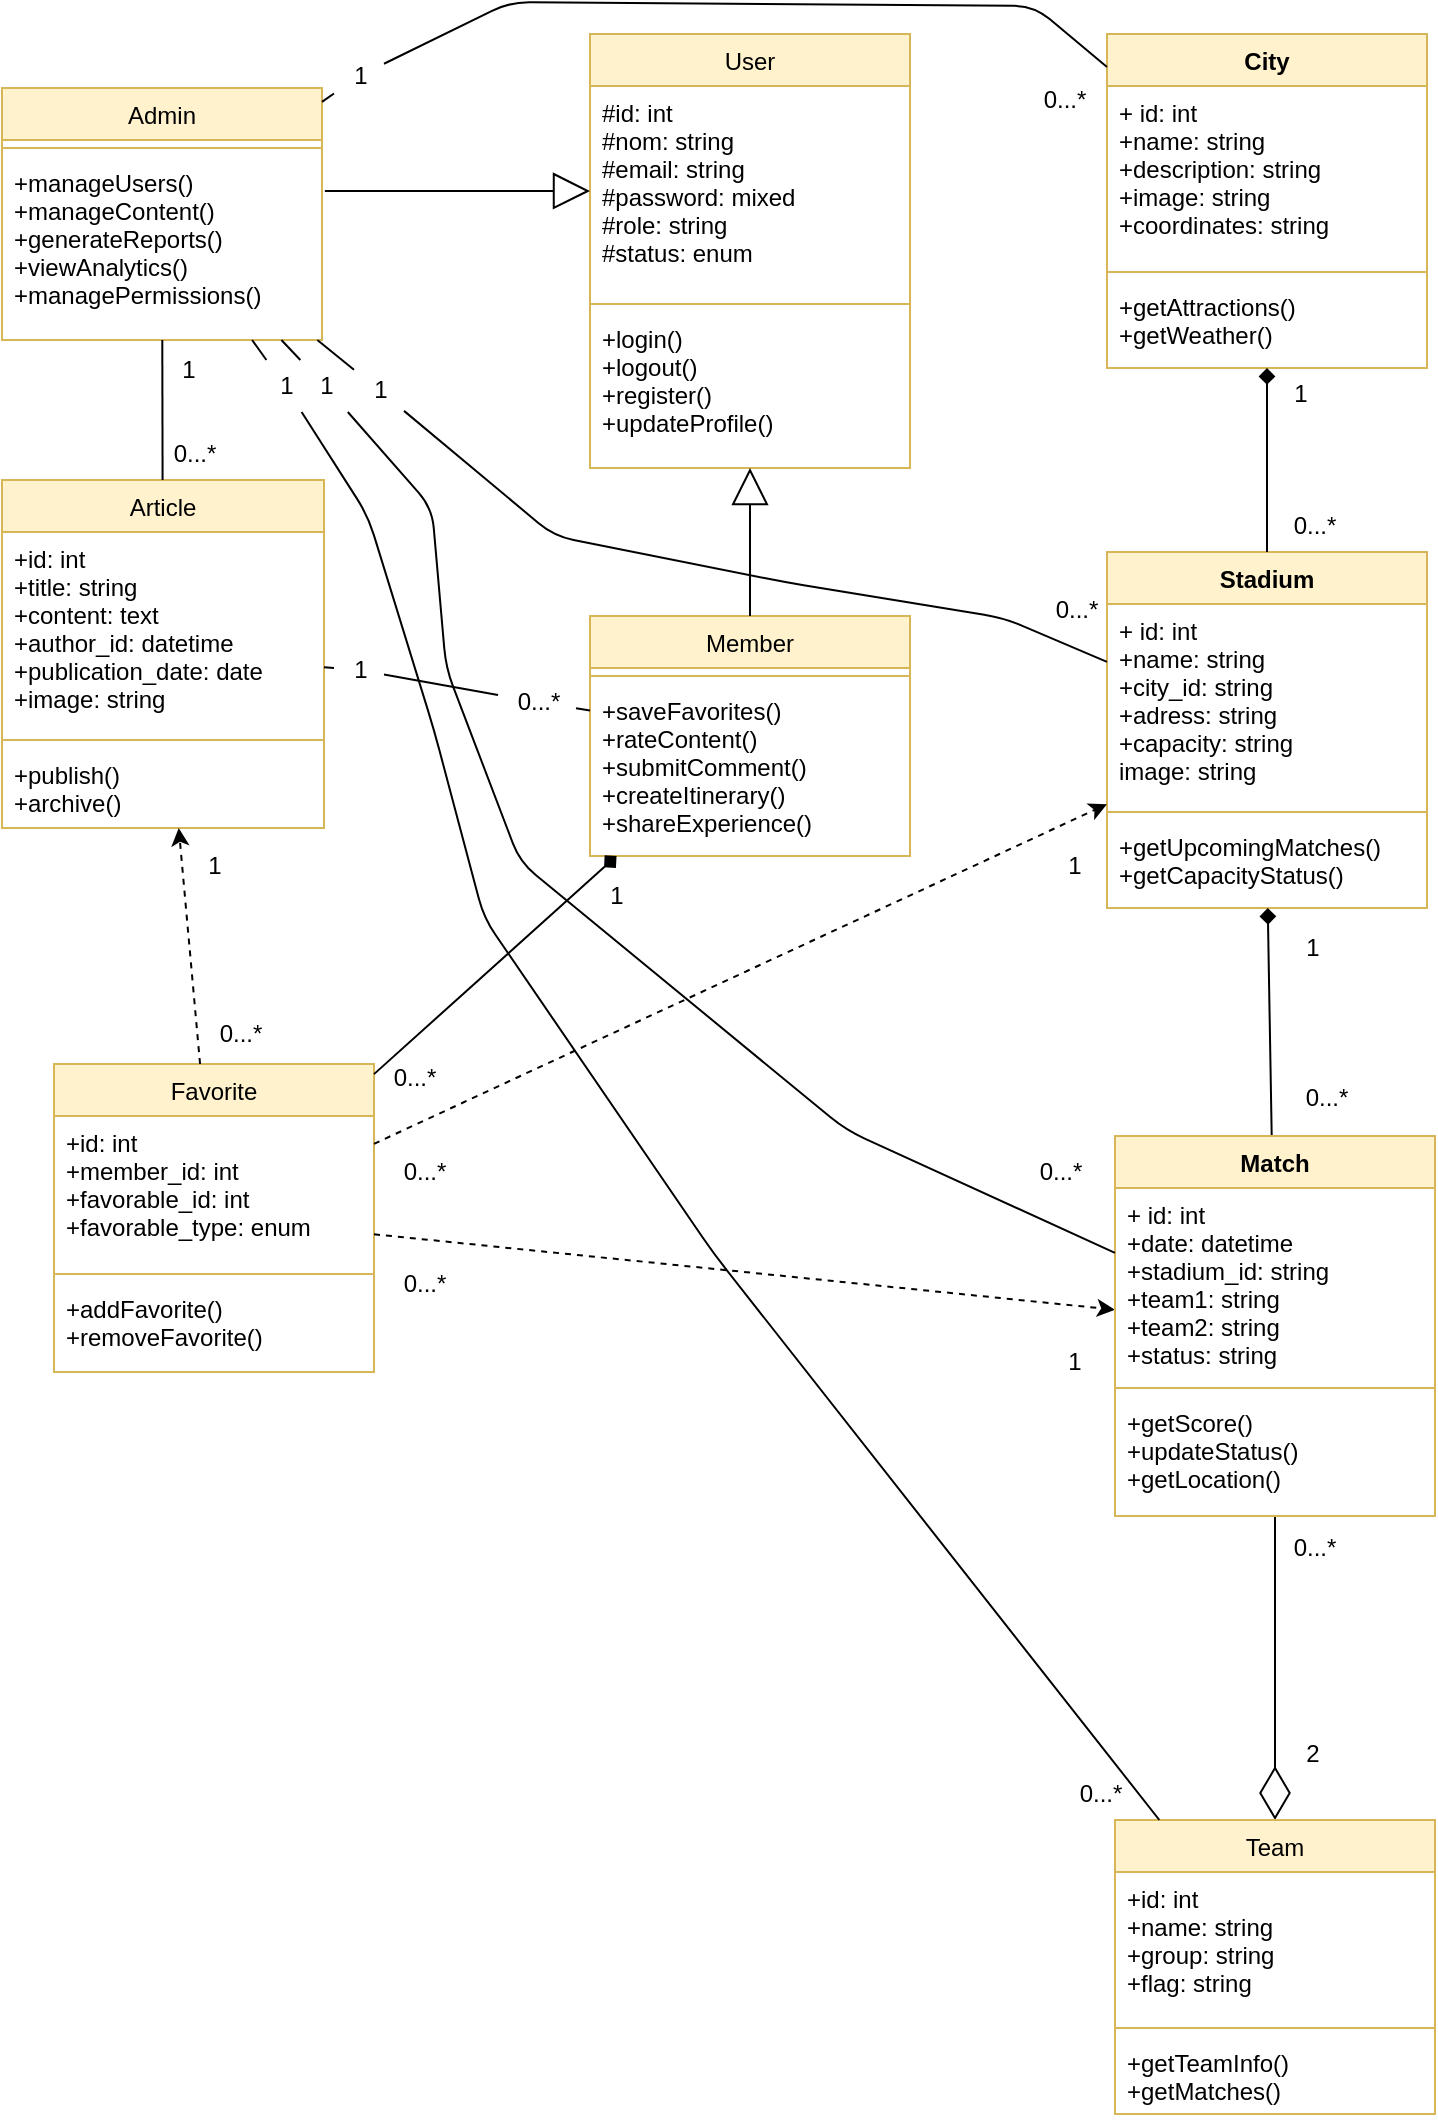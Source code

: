 <mxfile>
    <diagram id="VtRV-fOh-d225GwUcRwI" name="Page-1">
        <mxGraphModel dx="1060" dy="613" grid="1" gridSize="10" guides="1" tooltips="1" connect="1" arrows="1" fold="1" page="1" pageScale="1" pageWidth="850" pageHeight="1100" math="0" shadow="0">
            <root>
                <mxCell id="0"/>
                <mxCell id="1" parent="0"/>
                <mxCell id="2" value="User" style="swimlane;fontStyle=0;align=center;verticalAlign=top;childLayout=stackLayout;horizontal=1;startSize=26;horizontalStack=0;resizeParent=1;resizeParentMax=0;resizeLast=0;collapsible=1;marginBottom=0;fillColor=#fff2cc;strokeColor=#d6b656;" parent="1" vertex="1">
                    <mxGeometry x="329" y="25" width="160" height="217" as="geometry">
                        <mxRectangle x="281" y="44" width="75" height="26" as="alternateBounds"/>
                    </mxGeometry>
                </mxCell>
                <mxCell id="3" value="#id: int&#xa;#nom: string&#xa;#email: string&#xa;#password: mixed&#xa;#role: string&#xa;#status: enum" style="text;strokeColor=none;fillColor=none;align=left;verticalAlign=top;spacingLeft=4;spacingRight=4;overflow=hidden;rotatable=0;points=[[0,0.5],[1,0.5]];portConstraint=eastwest;" parent="2" vertex="1">
                    <mxGeometry y="26" width="160" height="105" as="geometry"/>
                </mxCell>
                <mxCell id="4" value="" style="line;strokeWidth=1;fillColor=none;align=left;verticalAlign=middle;spacingTop=-1;spacingLeft=3;spacingRight=3;rotatable=0;labelPosition=right;points=[];portConstraint=eastwest;strokeColor=inherit;" parent="2" vertex="1">
                    <mxGeometry y="131" width="160" height="8" as="geometry"/>
                </mxCell>
                <mxCell id="5" value="+login()&#xa;+logout()&#xa;+register()&#xa;+updateProfile()" style="text;strokeColor=none;fillColor=none;align=left;verticalAlign=top;spacingLeft=4;spacingRight=4;overflow=hidden;rotatable=0;points=[[0,0.5],[1,0.5]];portConstraint=eastwest;" parent="2" vertex="1">
                    <mxGeometry y="139" width="160" height="78" as="geometry"/>
                </mxCell>
                <mxCell id="10" value="Admin" style="swimlane;fontStyle=0;align=center;verticalAlign=top;childLayout=stackLayout;horizontal=1;startSize=26;horizontalStack=0;resizeParent=1;resizeParentMax=0;resizeLast=0;collapsible=1;marginBottom=0;fillColor=#fff2cc;strokeColor=#d6b656;" parent="1" vertex="1">
                    <mxGeometry x="35" y="52" width="160" height="126" as="geometry">
                        <mxRectangle x="95" y="109" width="69" height="26" as="alternateBounds"/>
                    </mxGeometry>
                </mxCell>
                <mxCell id="12" value="" style="line;strokeWidth=1;fillColor=none;align=left;verticalAlign=middle;spacingTop=-1;spacingLeft=3;spacingRight=3;rotatable=0;labelPosition=right;points=[];portConstraint=eastwest;strokeColor=inherit;" parent="10" vertex="1">
                    <mxGeometry y="26" width="160" height="8" as="geometry"/>
                </mxCell>
                <mxCell id="13" value="+manageUsers()&#xa;+manageContent()&#xa;+generateReports()&#xa;+viewAnalytics()&#xa;+managePermissions()" style="text;strokeColor=none;fillColor=none;align=left;verticalAlign=top;spacingLeft=4;spacingRight=4;overflow=hidden;rotatable=0;points=[[0,0.5],[1,0.5]];portConstraint=eastwest;" parent="10" vertex="1">
                    <mxGeometry y="34" width="160" height="92" as="geometry"/>
                </mxCell>
                <mxCell id="17" value="Member" style="swimlane;fontStyle=0;align=center;verticalAlign=top;childLayout=stackLayout;horizontal=1;startSize=26;horizontalStack=0;resizeParent=1;resizeParentMax=0;resizeLast=0;collapsible=1;marginBottom=0;fillColor=#fff2cc;strokeColor=#d6b656;" parent="1" vertex="1">
                    <mxGeometry x="329" y="316" width="160" height="120" as="geometry">
                        <mxRectangle x="370" y="326" width="75" height="26" as="alternateBounds"/>
                    </mxGeometry>
                </mxCell>
                <mxCell id="19" value="" style="line;strokeWidth=1;fillColor=none;align=left;verticalAlign=middle;spacingTop=-1;spacingLeft=3;spacingRight=3;rotatable=0;labelPosition=right;points=[];portConstraint=eastwest;strokeColor=inherit;" parent="17" vertex="1">
                    <mxGeometry y="26" width="160" height="8" as="geometry"/>
                </mxCell>
                <mxCell id="20" value="+saveFavorites()&#xa;+rateContent()&#xa;+submitComment()&#xa;+createItinerary()&#xa;+shareExperience()" style="text;strokeColor=none;fillColor=none;align=left;verticalAlign=top;spacingLeft=4;spacingRight=4;overflow=hidden;rotatable=0;points=[[0,0.5],[1,0.5]];portConstraint=eastwest;" parent="17" vertex="1">
                    <mxGeometry y="34" width="160" height="86" as="geometry"/>
                </mxCell>
                <mxCell id="21" value="City" style="swimlane;fontStyle=1;align=center;verticalAlign=top;childLayout=stackLayout;horizontal=1;startSize=26;horizontalStack=0;resizeParent=1;resizeParentMax=0;resizeLast=0;collapsible=1;marginBottom=0;fillColor=#fff2cc;strokeColor=#d6b656;" parent="1" vertex="1">
                    <mxGeometry x="587.5" y="25" width="160" height="167" as="geometry">
                        <mxRectangle x="576" y="142" width="80" height="26" as="alternateBounds"/>
                    </mxGeometry>
                </mxCell>
                <mxCell id="22" value="+ id: int&#xa;+name: string&#xa;+description: string&#xa;+image: string&#xa;+coordinates: string" style="text;strokeColor=none;fillColor=none;align=left;verticalAlign=top;spacingLeft=4;spacingRight=4;overflow=hidden;rotatable=0;points=[[0,0.5],[1,0.5]];portConstraint=eastwest;" parent="21" vertex="1">
                    <mxGeometry y="26" width="160" height="89" as="geometry"/>
                </mxCell>
                <mxCell id="23" value="" style="line;strokeWidth=1;fillColor=none;align=left;verticalAlign=middle;spacingTop=-1;spacingLeft=3;spacingRight=3;rotatable=0;labelPosition=right;points=[];portConstraint=eastwest;strokeColor=inherit;" parent="21" vertex="1">
                    <mxGeometry y="115" width="160" height="8" as="geometry"/>
                </mxCell>
                <mxCell id="24" value="+getAttractions()&#xa;+getWeather()" style="text;strokeColor=none;fillColor=none;align=left;verticalAlign=top;spacingLeft=4;spacingRight=4;overflow=hidden;rotatable=0;points=[[0,0.5],[1,0.5]];portConstraint=eastwest;" parent="21" vertex="1">
                    <mxGeometry y="123" width="160" height="44" as="geometry"/>
                </mxCell>
                <mxCell id="45" value="Favorite" style="swimlane;fontStyle=0;align=center;verticalAlign=top;childLayout=stackLayout;horizontal=1;startSize=26;horizontalStack=0;resizeParent=1;resizeParentMax=0;resizeLast=0;collapsible=1;marginBottom=0;fillColor=#fff2cc;strokeColor=#d6b656;" parent="1" vertex="1">
                    <mxGeometry x="61" y="540" width="160" height="154" as="geometry">
                        <mxRectangle x="173" y="468" width="75" height="26" as="alternateBounds"/>
                    </mxGeometry>
                </mxCell>
                <mxCell id="46" value="+id: int&#xa;+member_id: int&#xa;+favorable_id: int&#xa;+favorable_type: enum" style="text;strokeColor=none;fillColor=none;align=left;verticalAlign=top;spacingLeft=4;spacingRight=4;overflow=hidden;rotatable=0;points=[[0,0.5],[1,0.5]];portConstraint=eastwest;" parent="45" vertex="1">
                    <mxGeometry y="26" width="160" height="75" as="geometry"/>
                </mxCell>
                <mxCell id="47" value="" style="line;strokeWidth=1;fillColor=none;align=left;verticalAlign=middle;spacingTop=-1;spacingLeft=3;spacingRight=3;rotatable=0;labelPosition=right;points=[];portConstraint=eastwest;strokeColor=inherit;" parent="45" vertex="1">
                    <mxGeometry y="101" width="160" height="8" as="geometry"/>
                </mxCell>
                <mxCell id="48" value="+addFavorite()&#xa;+removeFavorite()" style="text;strokeColor=none;fillColor=none;align=left;verticalAlign=top;spacingLeft=4;spacingRight=4;overflow=hidden;rotatable=0;points=[[0,0.5],[1,0.5]];portConstraint=eastwest;" parent="45" vertex="1">
                    <mxGeometry y="109" width="160" height="45" as="geometry"/>
                </mxCell>
                <mxCell id="50" value="" style="endArrow=block;endSize=16;endFill=0;html=1;exitX=1.009;exitY=0.19;exitDx=0;exitDy=0;entryX=0;entryY=0.5;entryDx=0;entryDy=0;exitPerimeter=0;" parent="1" source="13" target="3" edge="1">
                    <mxGeometry width="160" relative="1" as="geometry">
                        <mxPoint x="117" y="55" as="sourcePoint"/>
                        <mxPoint x="277" y="55" as="targetPoint"/>
                    </mxGeometry>
                </mxCell>
                <mxCell id="53" value="" style="endArrow=block;endSize=16;endFill=0;html=1;entryX=0.5;entryY=1;entryDx=0;entryDy=0;exitX=0.5;exitY=0;exitDx=0;exitDy=0;" parent="1" source="17" target="2" edge="1">
                    <mxGeometry width="160" relative="1" as="geometry">
                        <mxPoint x="137" y="75.0" as="sourcePoint"/>
                        <mxPoint x="297" y="75.0" as="targetPoint"/>
                    </mxGeometry>
                </mxCell>
                <mxCell id="65" value="" style="endArrow=diamondThin;endFill=0;endSize=24;html=1;" parent="1" source="79" target="29" edge="1">
                    <mxGeometry width="160" relative="1" as="geometry">
                        <mxPoint x="461.0" y="606" as="sourcePoint"/>
                        <mxPoint x="350" y="413" as="targetPoint"/>
                    </mxGeometry>
                </mxCell>
                <mxCell id="71" value="2" style="text;html=1;align=center;verticalAlign=middle;resizable=0;points=[];autosize=1;strokeColor=none;fillColor=none;" parent="1" vertex="1">
                    <mxGeometry x="677" y="872" width="25" height="26" as="geometry"/>
                </mxCell>
                <mxCell id="74" value="Stadium" style="swimlane;fontStyle=1;align=center;verticalAlign=top;childLayout=stackLayout;horizontal=1;startSize=26;horizontalStack=0;resizeParent=1;resizeParentMax=0;resizeLast=0;collapsible=1;marginBottom=0;fillColor=#fff2cc;strokeColor=#d6b656;" parent="1" vertex="1">
                    <mxGeometry x="587.5" y="284" width="160" height="178" as="geometry">
                        <mxRectangle x="576" y="142" width="80" height="26" as="alternateBounds"/>
                    </mxGeometry>
                </mxCell>
                <mxCell id="75" value="+ id: int&#xa;+name: string&#xa;+city_id: string&#xa;+adress: string&#xa;+capacity: string&#xa;image: string" style="text;strokeColor=none;fillColor=none;align=left;verticalAlign=top;spacingLeft=4;spacingRight=4;overflow=hidden;rotatable=0;points=[[0,0.5],[1,0.5]];portConstraint=eastwest;" parent="74" vertex="1">
                    <mxGeometry y="26" width="160" height="100" as="geometry"/>
                </mxCell>
                <mxCell id="76" value="" style="line;strokeWidth=1;fillColor=none;align=left;verticalAlign=middle;spacingTop=-1;spacingLeft=3;spacingRight=3;rotatable=0;labelPosition=right;points=[];portConstraint=eastwest;strokeColor=inherit;" parent="74" vertex="1">
                    <mxGeometry y="126" width="160" height="8" as="geometry"/>
                </mxCell>
                <mxCell id="77" value="+getUpcomingMatches()&#xa;+getCapacityStatus()" style="text;strokeColor=none;fillColor=none;align=left;verticalAlign=top;spacingLeft=4;spacingRight=4;overflow=hidden;rotatable=0;points=[[0,0.5],[1,0.5]];portConstraint=eastwest;" parent="74" vertex="1">
                    <mxGeometry y="134" width="160" height="44" as="geometry"/>
                </mxCell>
                <mxCell id="29" value="Team" style="swimlane;fontStyle=0;align=center;verticalAlign=top;childLayout=stackLayout;horizontal=1;startSize=26;horizontalStack=0;resizeParent=1;resizeParentMax=0;resizeLast=0;collapsible=1;marginBottom=0;fillColor=#fff2cc;strokeColor=#d6b656;" parent="1" vertex="1">
                    <mxGeometry x="591.5" y="918" width="160" height="147" as="geometry">
                        <mxRectangle x="491" y="622" width="75" height="26" as="alternateBounds"/>
                    </mxGeometry>
                </mxCell>
                <mxCell id="30" value="+id: int&#xa;+name: string&#xa;+group: string&#xa;+flag: string" style="text;strokeColor=none;fillColor=none;align=left;verticalAlign=top;spacingLeft=4;spacingRight=4;overflow=hidden;rotatable=0;points=[[0,0.5],[1,0.5]];portConstraint=eastwest;" parent="29" vertex="1">
                    <mxGeometry y="26" width="160" height="74" as="geometry"/>
                </mxCell>
                <mxCell id="31" value="" style="line;strokeWidth=1;fillColor=none;align=left;verticalAlign=middle;spacingTop=-1;spacingLeft=3;spacingRight=3;rotatable=0;labelPosition=right;points=[];portConstraint=eastwest;strokeColor=inherit;" parent="29" vertex="1">
                    <mxGeometry y="100" width="160" height="8" as="geometry"/>
                </mxCell>
                <mxCell id="32" value="+getTeamInfo()&#xa;+getMatches()&#xa;" style="text;strokeColor=none;fillColor=none;align=left;verticalAlign=top;spacingLeft=4;spacingRight=4;overflow=hidden;rotatable=0;points=[[0,0.5],[1,0.5]];portConstraint=eastwest;" parent="29" vertex="1">
                    <mxGeometry y="108" width="160" height="39" as="geometry"/>
                </mxCell>
                <mxCell id="95" value="Article" style="swimlane;fontStyle=0;align=center;verticalAlign=top;childLayout=stackLayout;horizontal=1;startSize=26;horizontalStack=0;resizeParent=1;resizeParentMax=0;resizeLast=0;collapsible=1;marginBottom=0;fillColor=#fff2cc;strokeColor=#d6b656;" parent="1" vertex="1">
                    <mxGeometry x="35" y="248" width="161" height="174" as="geometry">
                        <mxRectangle x="491" y="622" width="75" height="26" as="alternateBounds"/>
                    </mxGeometry>
                </mxCell>
                <mxCell id="96" value="+id: int&#xa;+title: string&#xa;+content: text&#xa;+author_id: datetime&#xa;+publication_date: date&#xa;+image: string" style="text;strokeColor=none;fillColor=none;align=left;verticalAlign=top;spacingLeft=4;spacingRight=4;overflow=hidden;rotatable=0;points=[[0,0.5],[1,0.5]];portConstraint=eastwest;" parent="95" vertex="1">
                    <mxGeometry y="26" width="161" height="100" as="geometry"/>
                </mxCell>
                <mxCell id="97" value="" style="line;strokeWidth=1;fillColor=none;align=left;verticalAlign=middle;spacingTop=-1;spacingLeft=3;spacingRight=3;rotatable=0;labelPosition=right;points=[];portConstraint=eastwest;strokeColor=inherit;" parent="95" vertex="1">
                    <mxGeometry y="126" width="161" height="8" as="geometry"/>
                </mxCell>
                <mxCell id="98" value="+publish()&#xa;+archive()" style="text;strokeColor=none;fillColor=none;align=left;verticalAlign=top;spacingLeft=4;spacingRight=4;overflow=hidden;rotatable=0;points=[[0,0.5],[1,0.5]];portConstraint=eastwest;" parent="95" vertex="1">
                    <mxGeometry y="134" width="161" height="40" as="geometry"/>
                </mxCell>
                <mxCell id="99" value="" style="endArrow=none;html=1;" parent="1" source="95" target="10" edge="1">
                    <mxGeometry width="50" height="50" relative="1" as="geometry">
                        <mxPoint x="87" y="433" as="sourcePoint"/>
                        <mxPoint x="220" y="218" as="targetPoint"/>
                    </mxGeometry>
                </mxCell>
                <mxCell id="108" value="0...*" style="text;html=1;align=center;verticalAlign=middle;resizable=0;points=[];autosize=1;strokeColor=none;fillColor=none;" parent="1" vertex="1">
                    <mxGeometry x="671" y="769" width="39" height="26" as="geometry"/>
                </mxCell>
                <mxCell id="111" value="" style="endArrow=none;html=1;startArrow=diamond;startFill=1;" parent="1" source="77" target="79" edge="1">
                    <mxGeometry width="50" height="50" relative="1" as="geometry">
                        <mxPoint x="702" y="330" as="sourcePoint"/>
                        <mxPoint x="812" y="516" as="targetPoint"/>
                        <Array as="points"/>
                    </mxGeometry>
                </mxCell>
                <mxCell id="113" value="" style="endArrow=none;html=1;startArrow=diamond;startFill=1;entryX=0.5;entryY=0;entryDx=0;entryDy=0;" parent="1" source="21" target="74" edge="1">
                    <mxGeometry width="50" height="50" relative="1" as="geometry">
                        <mxPoint x="719" y="193" as="sourcePoint"/>
                        <mxPoint x="717" y="262" as="targetPoint"/>
                        <Array as="points"/>
                    </mxGeometry>
                </mxCell>
                <mxCell id="120" value="" style="endArrow=classic;html=1;dashed=1;startArrow=none;startFill=0;endFill=1;" parent="1" source="45" target="95" edge="1">
                    <mxGeometry width="50" height="50" relative="1" as="geometry">
                        <mxPoint x="66" y="733" as="sourcePoint"/>
                        <mxPoint x="125" y="602" as="targetPoint"/>
                    </mxGeometry>
                </mxCell>
                <mxCell id="139" value="" style="endArrow=classic;html=1;dashed=1;startArrow=none;startFill=0;endFill=1;" parent="1" source="45" target="79" edge="1">
                    <mxGeometry width="50" height="50" relative="1" as="geometry">
                        <mxPoint x="200" y="771" as="sourcePoint"/>
                        <mxPoint x="714" y="100" as="targetPoint"/>
                        <Array as="points"/>
                    </mxGeometry>
                </mxCell>
                <mxCell id="79" value="Match" style="swimlane;fontStyle=1;align=center;verticalAlign=top;childLayout=stackLayout;horizontal=1;startSize=26;horizontalStack=0;resizeParent=1;resizeParentMax=0;resizeLast=0;collapsible=1;marginBottom=0;fillColor=#fff2cc;strokeColor=#d6b656;" parent="1" vertex="1">
                    <mxGeometry x="591.5" y="576" width="160" height="190" as="geometry">
                        <mxRectangle x="576" y="142" width="80" height="26" as="alternateBounds"/>
                    </mxGeometry>
                </mxCell>
                <mxCell id="80" value="+ id: int&#xa;+date: datetime&#xa;+stadium_id: string&#xa;+team1: string&#xa;+team2: string&#xa;+status: string" style="text;strokeColor=none;fillColor=none;align=left;verticalAlign=top;spacingLeft=4;spacingRight=4;overflow=hidden;rotatable=0;points=[[0,0.5],[1,0.5]];portConstraint=eastwest;" parent="79" vertex="1">
                    <mxGeometry y="26" width="160" height="96" as="geometry"/>
                </mxCell>
                <mxCell id="81" value="" style="line;strokeWidth=1;fillColor=none;align=left;verticalAlign=middle;spacingTop=-1;spacingLeft=3;spacingRight=3;rotatable=0;labelPosition=right;points=[];portConstraint=eastwest;strokeColor=inherit;" parent="79" vertex="1">
                    <mxGeometry y="122" width="160" height="8" as="geometry"/>
                </mxCell>
                <mxCell id="82" value="+getScore()&#xa;+updateStatus()&#xa;+getLocation()" style="text;strokeColor=none;fillColor=none;align=left;verticalAlign=top;spacingLeft=4;spacingRight=4;overflow=hidden;rotatable=0;points=[[0,0.5],[1,0.5]];portConstraint=eastwest;" parent="79" vertex="1">
                    <mxGeometry y="130" width="160" height="60" as="geometry"/>
                </mxCell>
                <mxCell id="141" value="" style="endArrow=classic;html=1;dashed=1;startArrow=none;startFill=0;endFill=1;" parent="1" source="45" target="74" edge="1">
                    <mxGeometry width="50" height="50" relative="1" as="geometry">
                        <mxPoint x="224" y="903" as="sourcePoint"/>
                        <mxPoint x="771" y="757" as="targetPoint"/>
                        <Array as="points"/>
                    </mxGeometry>
                </mxCell>
                <mxCell id="142" value="1" style="text;html=1;align=center;verticalAlign=middle;resizable=0;points=[];autosize=1;strokeColor=none;fillColor=none;" parent="1" vertex="1">
                    <mxGeometry x="115" y="180" width="25" height="26" as="geometry"/>
                </mxCell>
                <mxCell id="144" value="0...*" style="text;html=1;align=center;verticalAlign=middle;resizable=0;points=[];autosize=1;strokeColor=none;fillColor=none;" parent="1" vertex="1">
                    <mxGeometry x="111" y="222" width="39" height="26" as="geometry"/>
                </mxCell>
                <mxCell id="145" value="" style="endArrow=none;html=1;startArrow=diamond;startFill=1;" parent="1" source="17" target="45" edge="1">
                    <mxGeometry width="50" height="50" relative="1" as="geometry">
                        <mxPoint x="264" y="387" as="sourcePoint"/>
                        <mxPoint x="267" y="479" as="targetPoint"/>
                        <Array as="points"/>
                    </mxGeometry>
                </mxCell>
                <mxCell id="146" value="1" style="text;html=1;align=center;verticalAlign=middle;resizable=0;points=[];autosize=1;strokeColor=none;fillColor=none;" parent="1" vertex="1">
                    <mxGeometry x="329" y="443" width="25" height="26" as="geometry"/>
                </mxCell>
                <mxCell id="147" value="0...*" style="text;html=1;align=center;verticalAlign=middle;resizable=0;points=[];autosize=1;strokeColor=none;fillColor=none;" parent="1" vertex="1">
                    <mxGeometry x="221" y="534" width="39" height="26" as="geometry"/>
                </mxCell>
                <mxCell id="148" value="1" style="text;html=1;align=center;verticalAlign=middle;resizable=0;points=[];autosize=1;strokeColor=none;fillColor=none;" parent="1" vertex="1">
                    <mxGeometry x="671" y="192" width="25" height="26" as="geometry"/>
                </mxCell>
                <mxCell id="149" value="0...*" style="text;html=1;align=center;verticalAlign=middle;resizable=0;points=[];autosize=1;strokeColor=none;fillColor=none;" parent="1" vertex="1">
                    <mxGeometry x="671" y="258" width="39" height="26" as="geometry"/>
                </mxCell>
                <mxCell id="150" value="1" style="text;html=1;align=center;verticalAlign=middle;resizable=0;points=[];autosize=1;strokeColor=none;fillColor=none;" parent="1" vertex="1">
                    <mxGeometry x="677" y="469" width="25" height="26" as="geometry"/>
                </mxCell>
                <mxCell id="151" value="0...*" style="text;html=1;align=center;verticalAlign=middle;resizable=0;points=[];autosize=1;strokeColor=none;fillColor=none;" parent="1" vertex="1">
                    <mxGeometry x="677" y="544" width="39" height="26" as="geometry"/>
                </mxCell>
                <mxCell id="152" value="0...*" style="text;html=1;align=center;verticalAlign=middle;resizable=0;points=[];autosize=1;strokeColor=none;fillColor=none;" parent="1" vertex="1">
                    <mxGeometry x="226" y="581" width="39" height="26" as="geometry"/>
                </mxCell>
                <mxCell id="153" value="1" style="text;html=1;align=center;verticalAlign=middle;resizable=0;points=[];autosize=1;strokeColor=none;fillColor=none;" parent="1" vertex="1">
                    <mxGeometry x="558" y="428" width="25" height="26" as="geometry"/>
                </mxCell>
                <mxCell id="154" value="0...*" style="text;html=1;align=center;verticalAlign=middle;resizable=0;points=[];autosize=1;strokeColor=none;fillColor=none;" parent="1" vertex="1">
                    <mxGeometry x="226" y="637" width="39" height="26" as="geometry"/>
                </mxCell>
                <mxCell id="155" value="1" style="text;html=1;align=center;verticalAlign=middle;resizable=0;points=[];autosize=1;strokeColor=none;fillColor=none;" parent="1" vertex="1">
                    <mxGeometry x="558" y="676" width="25" height="26" as="geometry"/>
                </mxCell>
                <mxCell id="156" value="" style="endArrow=none;html=1;" parent="1" source="168" target="10" edge="1">
                    <mxGeometry width="50" height="50" relative="1" as="geometry">
                        <mxPoint x="568" y="9" as="sourcePoint"/>
                        <mxPoint x="180" y="13.619" as="targetPoint"/>
                        <Array as="points"/>
                    </mxGeometry>
                </mxCell>
                <mxCell id="157" value="" style="endArrow=none;html=1;" parent="1" source="164" target="10" edge="1">
                    <mxGeometry width="50" height="50" relative="1" as="geometry">
                        <mxPoint x="598" y="52" as="sourcePoint"/>
                        <mxPoint x="205" y="76" as="targetPoint"/>
                        <Array as="points"/>
                    </mxGeometry>
                </mxCell>
                <mxCell id="158" value="" style="endArrow=none;html=1;" parent="1" source="163" target="10" edge="1">
                    <mxGeometry width="50" height="50" relative="1" as="geometry">
                        <mxPoint x="597" y="349" as="sourcePoint"/>
                        <mxPoint x="202" y="188" as="targetPoint"/>
                        <Array as="points"/>
                    </mxGeometry>
                </mxCell>
                <mxCell id="159" value="" style="endArrow=none;html=1;" parent="1" source="162" target="10" edge="1">
                    <mxGeometry width="50" height="50" relative="1" as="geometry">
                        <mxPoint x="602" y="644" as="sourcePoint"/>
                        <mxPoint x="164" y="188" as="targetPoint"/>
                        <Array as="points"/>
                    </mxGeometry>
                </mxCell>
                <mxCell id="160" value="0...*" style="text;html=1;align=center;verticalAlign=middle;resizable=0;points=[];autosize=1;strokeColor=none;fillColor=none;" parent="1" vertex="1">
                    <mxGeometry x="134" y="512" width="39" height="26" as="geometry"/>
                </mxCell>
                <mxCell id="161" value="1" style="text;html=1;align=center;verticalAlign=middle;resizable=0;points=[];autosize=1;strokeColor=none;fillColor=none;" parent="1" vertex="1">
                    <mxGeometry x="128.5" y="428" width="25" height="26" as="geometry"/>
                </mxCell>
                <mxCell id="165" value="" style="endArrow=none;html=1;" parent="1" source="79" target="163" edge="1">
                    <mxGeometry width="50" height="50" relative="1" as="geometry">
                        <mxPoint x="592" y="634" as="sourcePoint"/>
                        <mxPoint x="173" y="178" as="targetPoint"/>
                        <Array as="points">
                            <mxPoint x="457" y="573"/>
                            <mxPoint x="294" y="439"/>
                            <mxPoint x="257" y="342"/>
                            <mxPoint x="250" y="262"/>
                        </Array>
                    </mxGeometry>
                </mxCell>
                <mxCell id="163" value="1" style="text;html=1;align=center;verticalAlign=middle;resizable=0;points=[];autosize=1;strokeColor=none;fillColor=none;" parent="1" vertex="1">
                    <mxGeometry x="184" y="188" width="25" height="26" as="geometry"/>
                </mxCell>
                <mxCell id="166" value="" style="endArrow=none;html=1;" parent="1" source="29" target="162" edge="1">
                    <mxGeometry width="50" height="50" relative="1" as="geometry">
                        <mxPoint x="610" y="915" as="sourcePoint"/>
                        <mxPoint x="158" y="178" as="targetPoint"/>
                        <Array as="points">
                            <mxPoint x="391" y="635"/>
                            <mxPoint x="276" y="467"/>
                            <mxPoint x="251" y="373"/>
                            <mxPoint x="218" y="266"/>
                        </Array>
                    </mxGeometry>
                </mxCell>
                <mxCell id="162" value="1" style="text;html=1;align=center;verticalAlign=middle;resizable=0;points=[];autosize=1;strokeColor=none;fillColor=none;" parent="1" vertex="1">
                    <mxGeometry x="164" y="188" width="25" height="26" as="geometry"/>
                </mxCell>
                <mxCell id="167" value="" style="endArrow=none;html=1;" parent="1" source="74" target="164" edge="1">
                    <mxGeometry width="50" height="50" relative="1" as="geometry">
                        <mxPoint x="588" y="339" as="sourcePoint"/>
                        <mxPoint x="192" y="178" as="targetPoint"/>
                        <Array as="points">
                            <mxPoint x="536" y="317"/>
                            <mxPoint x="426" y="299"/>
                            <mxPoint x="311" y="276"/>
                        </Array>
                    </mxGeometry>
                </mxCell>
                <mxCell id="164" value="1" style="text;html=1;align=center;verticalAlign=middle;resizable=0;points=[];autosize=1;strokeColor=none;fillColor=none;" parent="1" vertex="1">
                    <mxGeometry x="211" y="190" width="25" height="26" as="geometry"/>
                </mxCell>
                <mxCell id="169" value="" style="endArrow=none;html=1;" parent="1" source="21" target="168" edge="1">
                    <mxGeometry width="50" height="50" relative="1" as="geometry">
                        <mxPoint x="588" y="42" as="sourcePoint"/>
                        <mxPoint x="195" y="66" as="targetPoint"/>
                        <Array as="points">
                            <mxPoint x="551" y="11"/>
                            <mxPoint x="289" y="9"/>
                        </Array>
                    </mxGeometry>
                </mxCell>
                <mxCell id="168" value="1" style="text;html=1;align=center;verticalAlign=middle;resizable=0;points=[];autosize=1;strokeColor=none;fillColor=none;" parent="1" vertex="1">
                    <mxGeometry x="201" y="33" width="25" height="26" as="geometry"/>
                </mxCell>
                <mxCell id="173" value="0...*" style="text;html=1;align=center;verticalAlign=middle;resizable=0;points=[];autosize=1;strokeColor=none;fillColor=none;" parent="1" vertex="1">
                    <mxGeometry x="564" y="892" width="39" height="26" as="geometry"/>
                </mxCell>
                <mxCell id="176" value="0...*" style="text;html=1;align=center;verticalAlign=middle;resizable=0;points=[];autosize=1;strokeColor=none;fillColor=none;" parent="1" vertex="1">
                    <mxGeometry x="544" y="581" width="39" height="26" as="geometry"/>
                </mxCell>
                <mxCell id="177" value="0...*" style="text;html=1;align=center;verticalAlign=middle;resizable=0;points=[];autosize=1;strokeColor=none;fillColor=none;" parent="1" vertex="1">
                    <mxGeometry x="552.5" y="300" width="39" height="26" as="geometry"/>
                </mxCell>
                <mxCell id="178" value="0...*" style="text;html=1;align=center;verticalAlign=middle;resizable=0;points=[];autosize=1;strokeColor=none;fillColor=none;" parent="1" vertex="1">
                    <mxGeometry x="546" y="45" width="39" height="26" as="geometry"/>
                </mxCell>
                <mxCell id="180" value="" style="endArrow=none;html=1;" parent="1" source="182" target="17" edge="1">
                    <mxGeometry width="50" height="50" relative="1" as="geometry">
                        <mxPoint x="125" y="258" as="sourcePoint"/>
                        <mxPoint x="125" y="188" as="targetPoint"/>
                    </mxGeometry>
                </mxCell>
                <mxCell id="181" value="" style="endArrow=none;html=1;" parent="1" source="95" target="179" edge="1">
                    <mxGeometry width="50" height="50" relative="1" as="geometry">
                        <mxPoint x="196" y="346" as="sourcePoint"/>
                        <mxPoint x="329" y="365" as="targetPoint"/>
                    </mxGeometry>
                </mxCell>
                <mxCell id="179" value="1" style="text;html=1;align=center;verticalAlign=middle;resizable=0;points=[];autosize=1;strokeColor=none;fillColor=none;" parent="1" vertex="1">
                    <mxGeometry x="201" y="330" width="25" height="26" as="geometry"/>
                </mxCell>
                <mxCell id="183" value="" style="endArrow=none;html=1;" parent="1" source="179" target="182" edge="1">
                    <mxGeometry width="50" height="50" relative="1" as="geometry">
                        <mxPoint x="226" y="345" as="sourcePoint"/>
                        <mxPoint x="329" y="362" as="targetPoint"/>
                    </mxGeometry>
                </mxCell>
                <mxCell id="182" value="0...*" style="text;html=1;align=center;verticalAlign=middle;resizable=0;points=[];autosize=1;strokeColor=none;fillColor=none;" parent="1" vertex="1">
                    <mxGeometry x="283" y="346" width="39" height="26" as="geometry"/>
                </mxCell>
            </root>
        </mxGraphModel>
    </diagram>
</mxfile>
